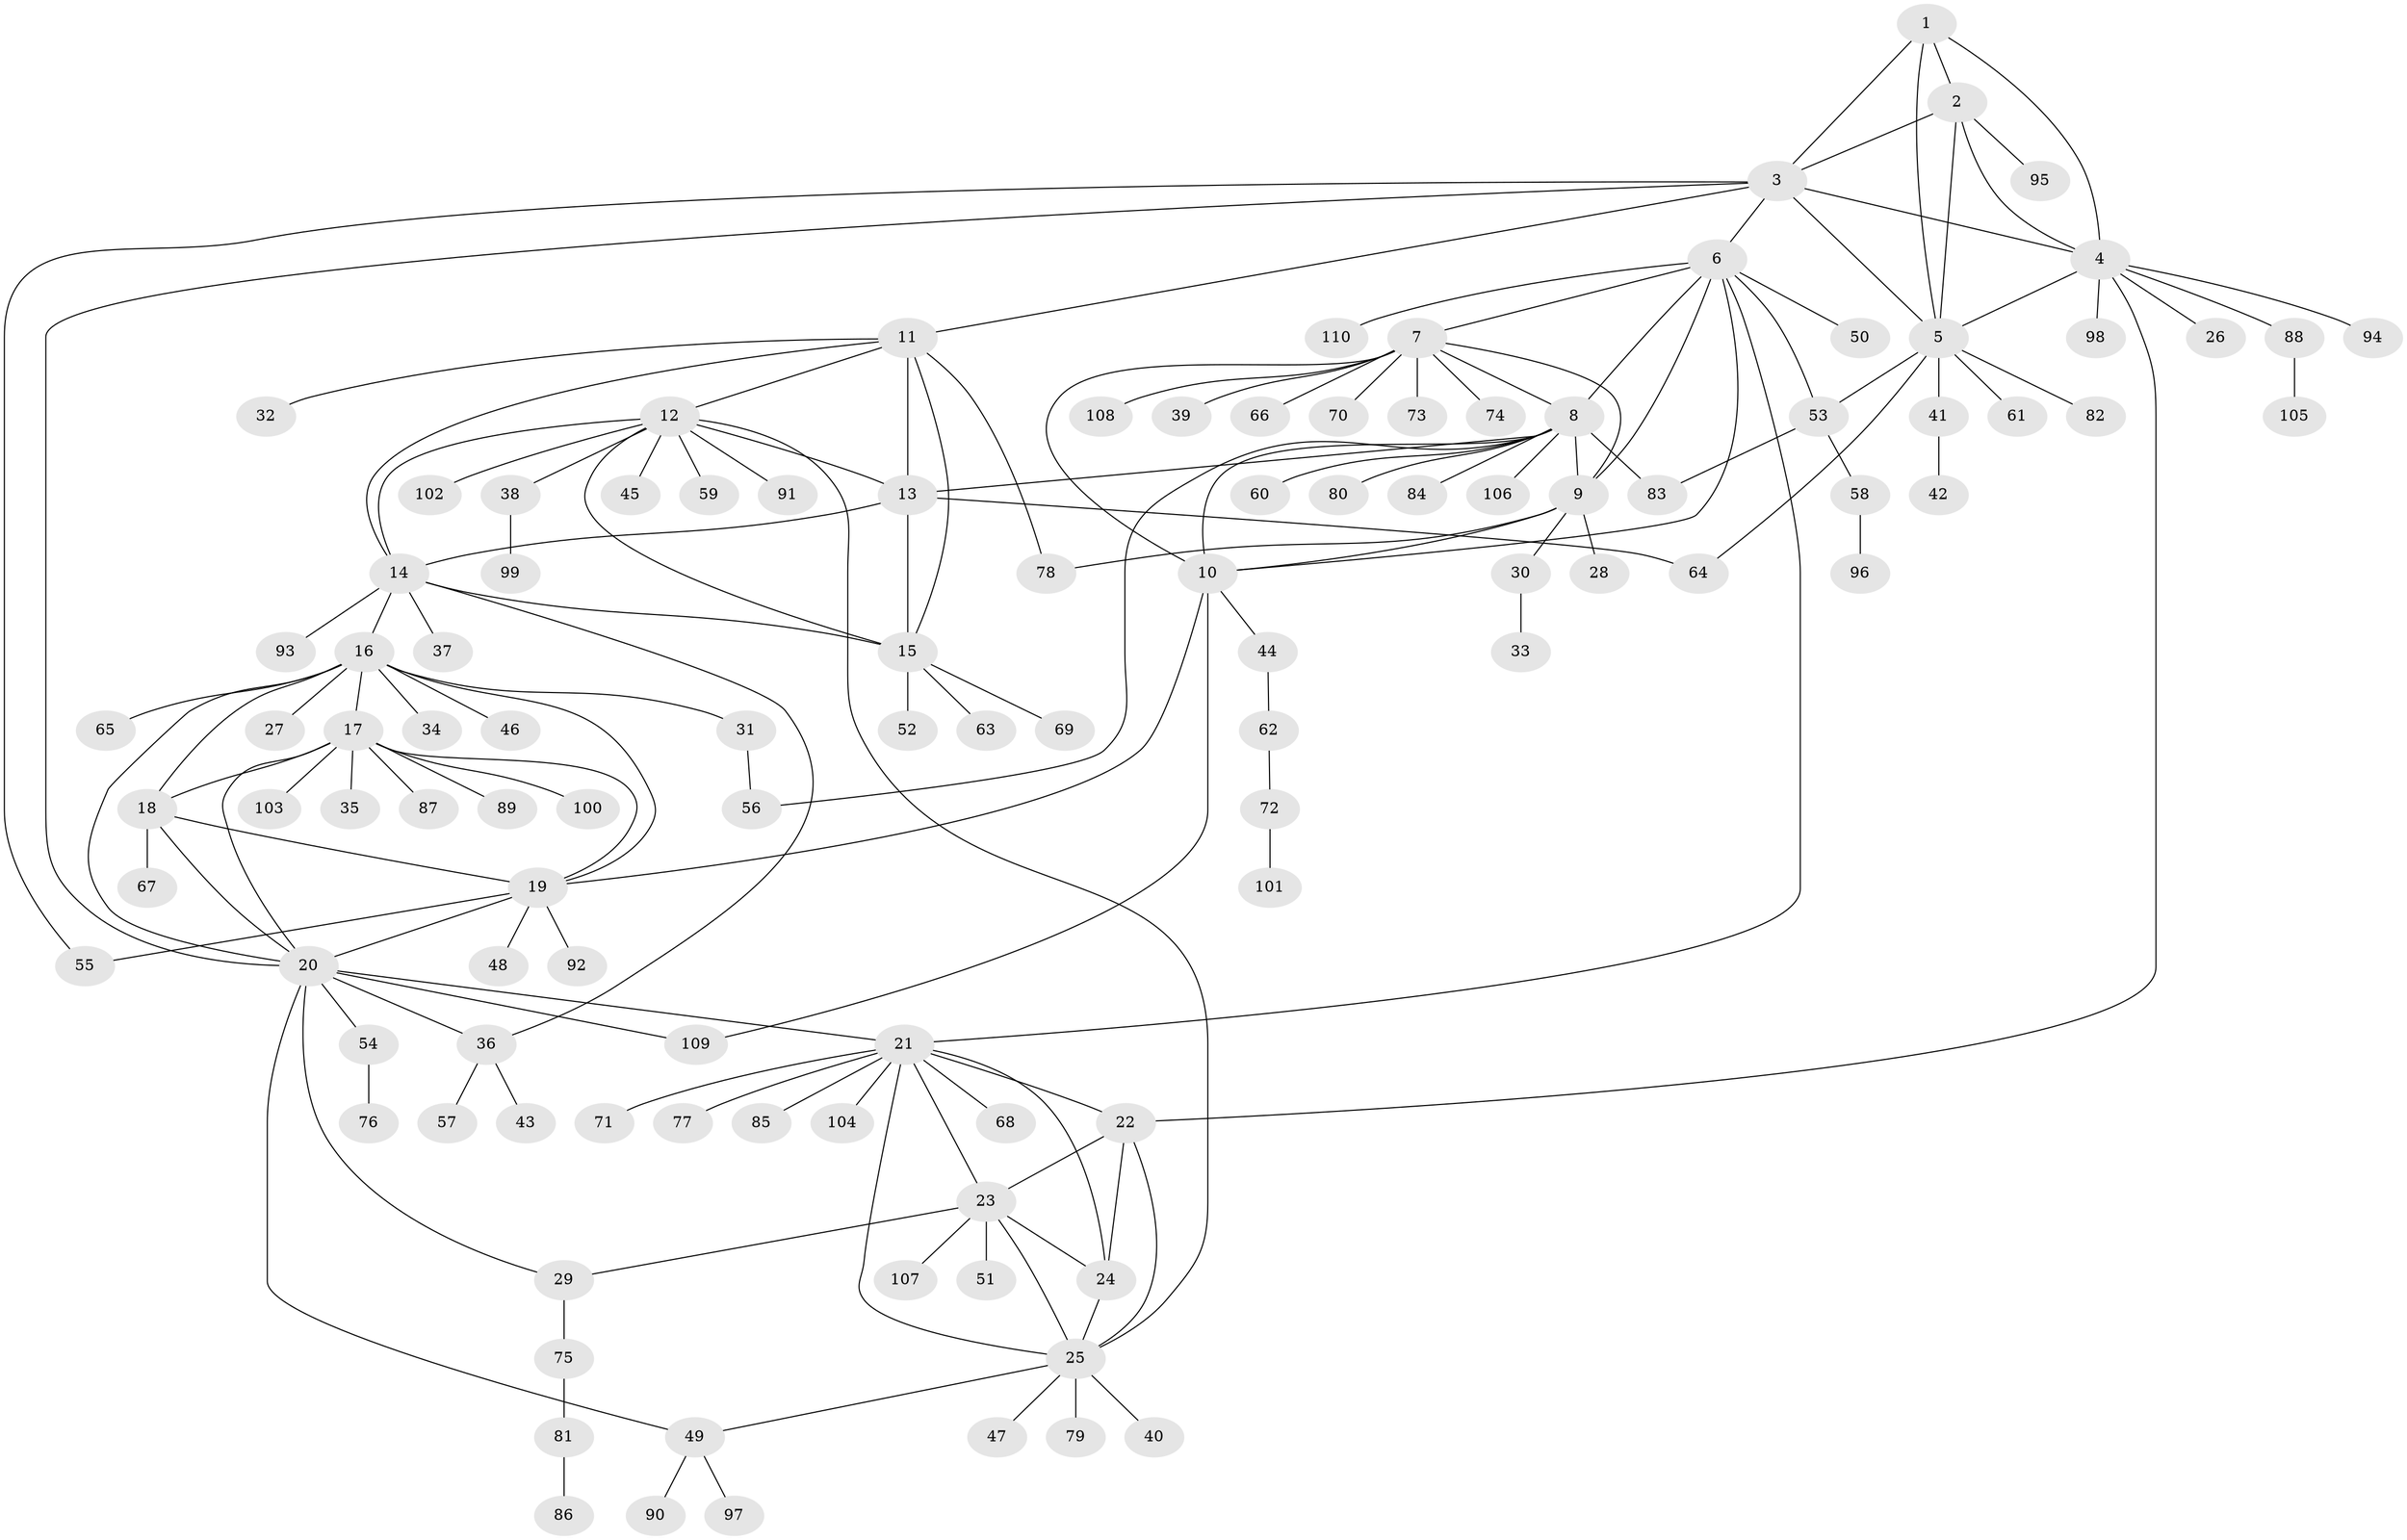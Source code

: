 // coarse degree distribution, {4: 0.022988505747126436, 8: 0.034482758620689655, 9: 0.034482758620689655, 14: 0.011494252873563218, 6: 0.034482758620689655, 12: 0.011494252873563218, 11: 0.022988505747126436, 5: 0.022988505747126436, 10: 0.022988505747126436, 2: 0.10344827586206896, 1: 0.632183908045977, 3: 0.04597701149425287}
// Generated by graph-tools (version 1.1) at 2025/24/03/03/25 07:24:15]
// undirected, 110 vertices, 155 edges
graph export_dot {
graph [start="1"]
  node [color=gray90,style=filled];
  1;
  2;
  3;
  4;
  5;
  6;
  7;
  8;
  9;
  10;
  11;
  12;
  13;
  14;
  15;
  16;
  17;
  18;
  19;
  20;
  21;
  22;
  23;
  24;
  25;
  26;
  27;
  28;
  29;
  30;
  31;
  32;
  33;
  34;
  35;
  36;
  37;
  38;
  39;
  40;
  41;
  42;
  43;
  44;
  45;
  46;
  47;
  48;
  49;
  50;
  51;
  52;
  53;
  54;
  55;
  56;
  57;
  58;
  59;
  60;
  61;
  62;
  63;
  64;
  65;
  66;
  67;
  68;
  69;
  70;
  71;
  72;
  73;
  74;
  75;
  76;
  77;
  78;
  79;
  80;
  81;
  82;
  83;
  84;
  85;
  86;
  87;
  88;
  89;
  90;
  91;
  92;
  93;
  94;
  95;
  96;
  97;
  98;
  99;
  100;
  101;
  102;
  103;
  104;
  105;
  106;
  107;
  108;
  109;
  110;
  1 -- 2;
  1 -- 3;
  1 -- 4;
  1 -- 5;
  2 -- 3;
  2 -- 4;
  2 -- 5;
  2 -- 95;
  3 -- 4;
  3 -- 5;
  3 -- 6;
  3 -- 11;
  3 -- 20;
  3 -- 55;
  4 -- 5;
  4 -- 22;
  4 -- 26;
  4 -- 88;
  4 -- 94;
  4 -- 98;
  5 -- 41;
  5 -- 53;
  5 -- 61;
  5 -- 64;
  5 -- 82;
  6 -- 7;
  6 -- 8;
  6 -- 9;
  6 -- 10;
  6 -- 21;
  6 -- 50;
  6 -- 53;
  6 -- 110;
  7 -- 8;
  7 -- 9;
  7 -- 10;
  7 -- 39;
  7 -- 66;
  7 -- 70;
  7 -- 73;
  7 -- 74;
  7 -- 108;
  8 -- 9;
  8 -- 10;
  8 -- 13;
  8 -- 56;
  8 -- 60;
  8 -- 80;
  8 -- 83;
  8 -- 84;
  8 -- 106;
  9 -- 10;
  9 -- 28;
  9 -- 30;
  9 -- 78;
  10 -- 19;
  10 -- 44;
  10 -- 109;
  11 -- 12;
  11 -- 13;
  11 -- 14;
  11 -- 15;
  11 -- 32;
  11 -- 78;
  12 -- 13;
  12 -- 14;
  12 -- 15;
  12 -- 25;
  12 -- 38;
  12 -- 45;
  12 -- 59;
  12 -- 91;
  12 -- 102;
  13 -- 14;
  13 -- 15;
  13 -- 64;
  14 -- 15;
  14 -- 16;
  14 -- 36;
  14 -- 37;
  14 -- 93;
  15 -- 52;
  15 -- 63;
  15 -- 69;
  16 -- 17;
  16 -- 18;
  16 -- 19;
  16 -- 20;
  16 -- 27;
  16 -- 31;
  16 -- 34;
  16 -- 46;
  16 -- 65;
  17 -- 18;
  17 -- 19;
  17 -- 20;
  17 -- 35;
  17 -- 87;
  17 -- 89;
  17 -- 100;
  17 -- 103;
  18 -- 19;
  18 -- 20;
  18 -- 67;
  19 -- 20;
  19 -- 48;
  19 -- 55;
  19 -- 92;
  20 -- 21;
  20 -- 29;
  20 -- 36;
  20 -- 49;
  20 -- 54;
  20 -- 109;
  21 -- 22;
  21 -- 23;
  21 -- 24;
  21 -- 25;
  21 -- 68;
  21 -- 71;
  21 -- 77;
  21 -- 85;
  21 -- 104;
  22 -- 23;
  22 -- 24;
  22 -- 25;
  23 -- 24;
  23 -- 25;
  23 -- 29;
  23 -- 51;
  23 -- 107;
  24 -- 25;
  25 -- 40;
  25 -- 47;
  25 -- 49;
  25 -- 79;
  29 -- 75;
  30 -- 33;
  31 -- 56;
  36 -- 43;
  36 -- 57;
  38 -- 99;
  41 -- 42;
  44 -- 62;
  49 -- 90;
  49 -- 97;
  53 -- 58;
  53 -- 83;
  54 -- 76;
  58 -- 96;
  62 -- 72;
  72 -- 101;
  75 -- 81;
  81 -- 86;
  88 -- 105;
}
